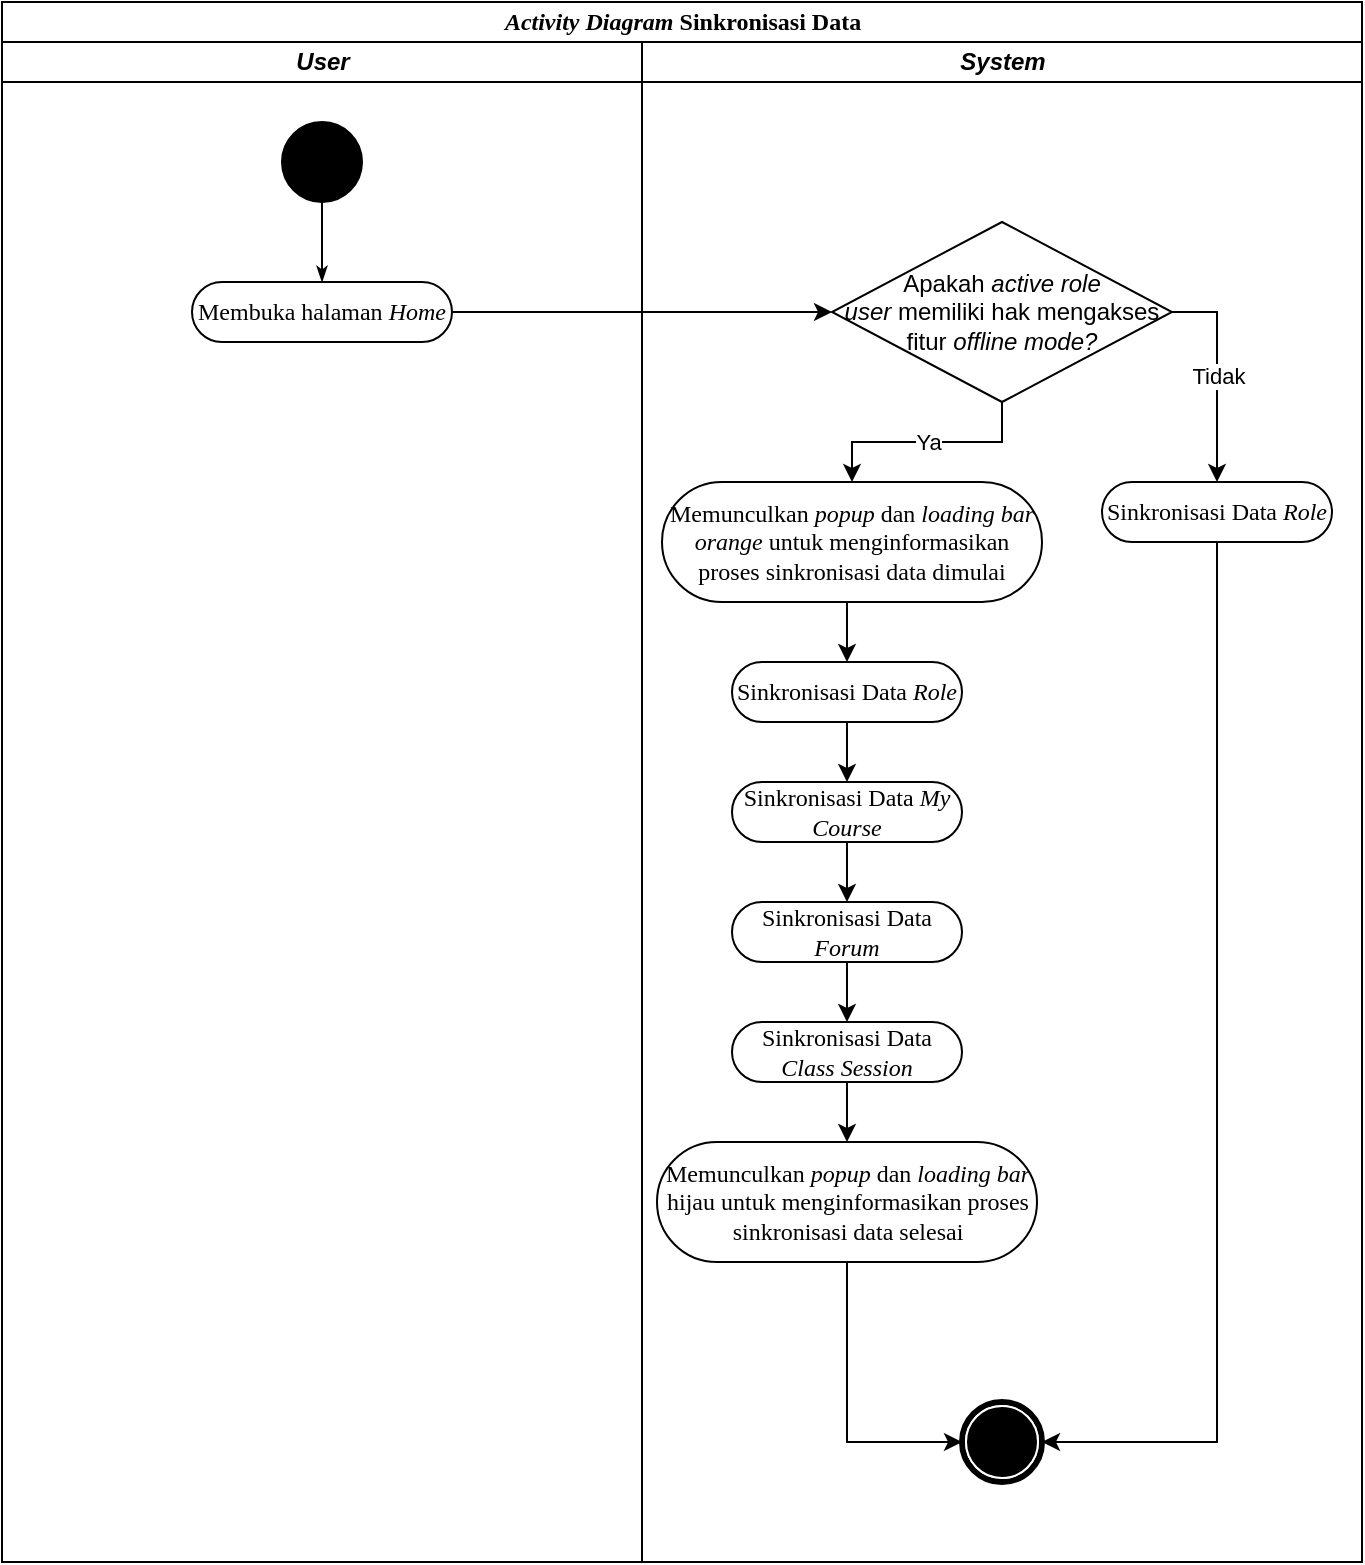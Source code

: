 <mxfile version="20.7.4" type="github">
  <diagram name="Page-1" id="0783ab3e-0a74-02c8-0abd-f7b4e66b4bec">
    <mxGraphModel dx="1050" dy="581" grid="1" gridSize="10" guides="1" tooltips="1" connect="1" arrows="1" fold="1" page="1" pageScale="1" pageWidth="850" pageHeight="1100" background="none" math="0" shadow="0">
      <root>
        <mxCell id="0" />
        <mxCell id="1" parent="0" />
        <mxCell id="1c1d494c118603dd-1" value="&lt;i&gt;Activity Diagram&lt;/i&gt; Sinkronisasi Data" style="swimlane;html=1;childLayout=stackLayout;startSize=20;rounded=0;shadow=0;comic=0;labelBackgroundColor=none;strokeWidth=1;fontFamily=Verdana;fontSize=12;align=center;" parent="1" vertex="1">
          <mxGeometry x="85" y="160" width="680" height="780" as="geometry" />
        </mxCell>
        <mxCell id="1c1d494c118603dd-2" value="&lt;i&gt;User&lt;/i&gt;" style="swimlane;html=1;startSize=20;" parent="1c1d494c118603dd-1" vertex="1">
          <mxGeometry y="20" width="320" height="760" as="geometry">
            <mxRectangle y="20" width="40" height="970" as="alternateBounds" />
          </mxGeometry>
        </mxCell>
        <mxCell id="60571a20871a0731-4" value="" style="ellipse;whiteSpace=wrap;html=1;rounded=0;shadow=0;comic=0;labelBackgroundColor=none;strokeWidth=1;fillColor=#000000;fontFamily=Verdana;fontSize=12;align=center;" parent="1c1d494c118603dd-2" vertex="1">
          <mxGeometry x="140" y="40" width="40" height="40" as="geometry" />
        </mxCell>
        <mxCell id="60571a20871a0731-8" value="Membuka halaman &lt;i&gt;Home&lt;/i&gt;" style="rounded=1;whiteSpace=wrap;html=1;shadow=0;comic=0;labelBackgroundColor=none;strokeWidth=1;fontFamily=Verdana;fontSize=12;align=center;arcSize=50;" parent="1c1d494c118603dd-2" vertex="1">
          <mxGeometry x="95" y="120" width="130" height="30" as="geometry" />
        </mxCell>
        <mxCell id="1c1d494c118603dd-27" style="edgeStyle=orthogonalEdgeStyle;rounded=0;html=1;labelBackgroundColor=none;startArrow=none;startFill=0;startSize=5;endArrow=classicThin;endFill=1;endSize=5;jettySize=auto;orthogonalLoop=1;strokeWidth=1;fontFamily=Verdana;fontSize=12" parent="1c1d494c118603dd-2" source="60571a20871a0731-4" target="60571a20871a0731-8" edge="1">
          <mxGeometry relative="1" as="geometry" />
        </mxCell>
        <mxCell id="1c1d494c118603dd-4" value="&lt;i&gt;System&lt;/i&gt;" style="swimlane;html=1;startSize=20;" parent="1c1d494c118603dd-1" vertex="1">
          <mxGeometry x="320" y="20" width="360" height="760" as="geometry" />
        </mxCell>
        <mxCell id="60571a20871a0731-5" value="" style="shape=mxgraph.bpmn.shape;html=1;verticalLabelPosition=bottom;labelBackgroundColor=#ffffff;verticalAlign=top;perimeter=ellipsePerimeter;outline=end;symbol=terminate;rounded=0;shadow=0;comic=0;strokeWidth=1;fontFamily=Verdana;fontSize=12;align=center;" parent="1c1d494c118603dd-4" vertex="1">
          <mxGeometry x="160" y="680" width="40" height="40" as="geometry" />
        </mxCell>
        <mxCell id="9redM43dmEc5Fs1zs8RA-4" value="Apakah &lt;i&gt;active role user&lt;/i&gt;&amp;nbsp;memiliki hak mengakses fitur &lt;i&gt;offline mode?&lt;/i&gt;" style="rhombus;whiteSpace=wrap;html=1;" parent="1c1d494c118603dd-4" vertex="1">
          <mxGeometry x="95" y="90" width="170" height="90" as="geometry" />
        </mxCell>
        <mxCell id="9redM43dmEc5Fs1zs8RA-11" style="edgeStyle=orthogonalEdgeStyle;rounded=0;orthogonalLoop=1;jettySize=auto;html=1;exitX=0.5;exitY=1;exitDx=0;exitDy=0;entryX=0.5;entryY=0;entryDx=0;entryDy=0;" parent="1c1d494c118603dd-4" source="9redM43dmEc5Fs1zs8RA-6" target="9redM43dmEc5Fs1zs8RA-7" edge="1">
          <mxGeometry relative="1" as="geometry" />
        </mxCell>
        <mxCell id="9redM43dmEc5Fs1zs8RA-6" value="Sinkronisasi Data &lt;i&gt;Role&lt;/i&gt;" style="rounded=1;whiteSpace=wrap;html=1;shadow=0;comic=0;labelBackgroundColor=none;strokeWidth=1;fontFamily=Verdana;fontSize=12;align=center;arcSize=50;" parent="1c1d494c118603dd-4" vertex="1">
          <mxGeometry x="45" y="310" width="115" height="30" as="geometry" />
        </mxCell>
        <mxCell id="9redM43dmEc5Fs1zs8RA-12" style="edgeStyle=orthogonalEdgeStyle;rounded=0;orthogonalLoop=1;jettySize=auto;html=1;exitX=0.5;exitY=1;exitDx=0;exitDy=0;entryX=0.5;entryY=0;entryDx=0;entryDy=0;" parent="1c1d494c118603dd-4" source="9redM43dmEc5Fs1zs8RA-7" target="9redM43dmEc5Fs1zs8RA-8" edge="1">
          <mxGeometry relative="1" as="geometry" />
        </mxCell>
        <mxCell id="9redM43dmEc5Fs1zs8RA-7" value="Sinkronisasi Data &lt;i&gt;My Course&lt;/i&gt;" style="rounded=1;whiteSpace=wrap;html=1;shadow=0;comic=0;labelBackgroundColor=none;strokeWidth=1;fontFamily=Verdana;fontSize=12;align=center;arcSize=50;" parent="1c1d494c118603dd-4" vertex="1">
          <mxGeometry x="45" y="370" width="115" height="30" as="geometry" />
        </mxCell>
        <mxCell id="9redM43dmEc5Fs1zs8RA-13" style="edgeStyle=orthogonalEdgeStyle;rounded=0;orthogonalLoop=1;jettySize=auto;html=1;exitX=0.5;exitY=1;exitDx=0;exitDy=0;entryX=0.5;entryY=0;entryDx=0;entryDy=0;" parent="1c1d494c118603dd-4" source="9redM43dmEc5Fs1zs8RA-8" target="9redM43dmEc5Fs1zs8RA-9" edge="1">
          <mxGeometry relative="1" as="geometry" />
        </mxCell>
        <mxCell id="9redM43dmEc5Fs1zs8RA-8" value="Sinkronisasi Data &lt;i&gt;Forum&lt;/i&gt;" style="rounded=1;whiteSpace=wrap;html=1;shadow=0;comic=0;labelBackgroundColor=none;strokeWidth=1;fontFamily=Verdana;fontSize=12;align=center;arcSize=50;" parent="1c1d494c118603dd-4" vertex="1">
          <mxGeometry x="45" y="430" width="115" height="30" as="geometry" />
        </mxCell>
        <mxCell id="9redM43dmEc5Fs1zs8RA-38" style="edgeStyle=orthogonalEdgeStyle;rounded=0;orthogonalLoop=1;jettySize=auto;html=1;exitX=0.5;exitY=1;exitDx=0;exitDy=0;entryX=0.5;entryY=0;entryDx=0;entryDy=0;" parent="1c1d494c118603dd-4" source="9redM43dmEc5Fs1zs8RA-9" target="9redM43dmEc5Fs1zs8RA-37" edge="1">
          <mxGeometry relative="1" as="geometry" />
        </mxCell>
        <mxCell id="9redM43dmEc5Fs1zs8RA-9" value="Sinkronisasi Data &lt;i&gt;Class Session&lt;/i&gt;" style="rounded=1;whiteSpace=wrap;html=1;shadow=0;comic=0;labelBackgroundColor=none;strokeWidth=1;fontFamily=Verdana;fontSize=12;align=center;arcSize=50;" parent="1c1d494c118603dd-4" vertex="1">
          <mxGeometry x="45" y="490" width="115" height="30" as="geometry" />
        </mxCell>
        <mxCell id="9redM43dmEc5Fs1zs8RA-40" style="edgeStyle=orthogonalEdgeStyle;rounded=0;orthogonalLoop=1;jettySize=auto;html=1;exitX=0.5;exitY=1;exitDx=0;exitDy=0;entryX=1;entryY=0.5;entryDx=0;entryDy=0;" parent="1c1d494c118603dd-4" source="9redM43dmEc5Fs1zs8RA-14" target="60571a20871a0731-5" edge="1">
          <mxGeometry relative="1" as="geometry" />
        </mxCell>
        <mxCell id="9redM43dmEc5Fs1zs8RA-14" value="Sinkronisasi Data &lt;i&gt;Role&lt;/i&gt;" style="rounded=1;whiteSpace=wrap;html=1;shadow=0;comic=0;labelBackgroundColor=none;strokeWidth=1;fontFamily=Verdana;fontSize=12;align=center;arcSize=50;" parent="1c1d494c118603dd-4" vertex="1">
          <mxGeometry x="230" y="220" width="115" height="30" as="geometry" />
        </mxCell>
        <mxCell id="9redM43dmEc5Fs1zs8RA-16" value="" style="endArrow=classic;html=1;rounded=0;exitX=0.5;exitY=1;exitDx=0;exitDy=0;entryX=0.5;entryY=0;entryDx=0;entryDy=0;edgeStyle=orthogonalEdgeStyle;" parent="1c1d494c118603dd-4" source="9redM43dmEc5Fs1zs8RA-4" target="9redM43dmEc5Fs1zs8RA-35" edge="1">
          <mxGeometry relative="1" as="geometry">
            <mxPoint x="70" y="250" as="sourcePoint" />
            <mxPoint x="170" y="250" as="targetPoint" />
          </mxGeometry>
        </mxCell>
        <mxCell id="9redM43dmEc5Fs1zs8RA-17" value="Ya" style="edgeLabel;resizable=0;html=1;align=center;verticalAlign=middle;" parent="9redM43dmEc5Fs1zs8RA-16" connectable="0" vertex="1">
          <mxGeometry relative="1" as="geometry" />
        </mxCell>
        <mxCell id="9redM43dmEc5Fs1zs8RA-18" value="" style="endArrow=classic;html=1;rounded=0;exitX=1;exitY=0.5;exitDx=0;exitDy=0;entryX=0.5;entryY=0;entryDx=0;entryDy=0;edgeStyle=orthogonalEdgeStyle;" parent="1c1d494c118603dd-4" source="9redM43dmEc5Fs1zs8RA-4" target="9redM43dmEc5Fs1zs8RA-14" edge="1">
          <mxGeometry relative="1" as="geometry">
            <mxPoint x="180" y="190" as="sourcePoint" />
            <mxPoint x="112.5" y="230" as="targetPoint" />
          </mxGeometry>
        </mxCell>
        <mxCell id="9redM43dmEc5Fs1zs8RA-19" value="Tidak" style="edgeLabel;resizable=0;html=1;align=center;verticalAlign=middle;" parent="9redM43dmEc5Fs1zs8RA-18" connectable="0" vertex="1">
          <mxGeometry relative="1" as="geometry" />
        </mxCell>
        <mxCell id="9redM43dmEc5Fs1zs8RA-36" style="edgeStyle=orthogonalEdgeStyle;rounded=0;orthogonalLoop=1;jettySize=auto;html=1;exitX=0.5;exitY=1;exitDx=0;exitDy=0;entryX=0.5;entryY=0;entryDx=0;entryDy=0;" parent="1c1d494c118603dd-4" source="9redM43dmEc5Fs1zs8RA-35" target="9redM43dmEc5Fs1zs8RA-6" edge="1">
          <mxGeometry relative="1" as="geometry" />
        </mxCell>
        <mxCell id="9redM43dmEc5Fs1zs8RA-35" value="Memunculkan &lt;i&gt;popup &lt;/i&gt;dan &lt;i&gt;loading bar orange&lt;/i&gt;&amp;nbsp;untuk menginformasikan proses sinkronisasi data dimulai" style="rounded=1;whiteSpace=wrap;html=1;shadow=0;comic=0;labelBackgroundColor=none;strokeWidth=1;fontFamily=Verdana;fontSize=12;align=center;arcSize=50;" parent="1c1d494c118603dd-4" vertex="1">
          <mxGeometry x="10" y="220" width="190" height="60" as="geometry" />
        </mxCell>
        <mxCell id="9redM43dmEc5Fs1zs8RA-39" style="edgeStyle=orthogonalEdgeStyle;rounded=0;orthogonalLoop=1;jettySize=auto;html=1;exitX=0.5;exitY=1;exitDx=0;exitDy=0;" parent="1c1d494c118603dd-4" source="9redM43dmEc5Fs1zs8RA-37" target="60571a20871a0731-5" edge="1">
          <mxGeometry relative="1" as="geometry">
            <Array as="points">
              <mxPoint x="103" y="700" />
            </Array>
          </mxGeometry>
        </mxCell>
        <mxCell id="9redM43dmEc5Fs1zs8RA-37" value="Memunculkan &lt;i&gt;popup &lt;/i&gt;dan &lt;i&gt;loading bar &lt;/i&gt;hijau&lt;i&gt;&amp;nbsp;&lt;/i&gt;untuk menginformasikan proses sinkronisasi data selesai" style="rounded=1;whiteSpace=wrap;html=1;shadow=0;comic=0;labelBackgroundColor=none;strokeWidth=1;fontFamily=Verdana;fontSize=12;align=center;arcSize=50;" parent="1c1d494c118603dd-4" vertex="1">
          <mxGeometry x="7.5" y="550" width="190" height="60" as="geometry" />
        </mxCell>
        <mxCell id="9redM43dmEc5Fs1zs8RA-5" style="edgeStyle=orthogonalEdgeStyle;rounded=0;orthogonalLoop=1;jettySize=auto;html=1;exitX=1;exitY=0.5;exitDx=0;exitDy=0;" parent="1c1d494c118603dd-1" source="60571a20871a0731-8" target="9redM43dmEc5Fs1zs8RA-4" edge="1">
          <mxGeometry relative="1" as="geometry" />
        </mxCell>
      </root>
    </mxGraphModel>
  </diagram>
</mxfile>
